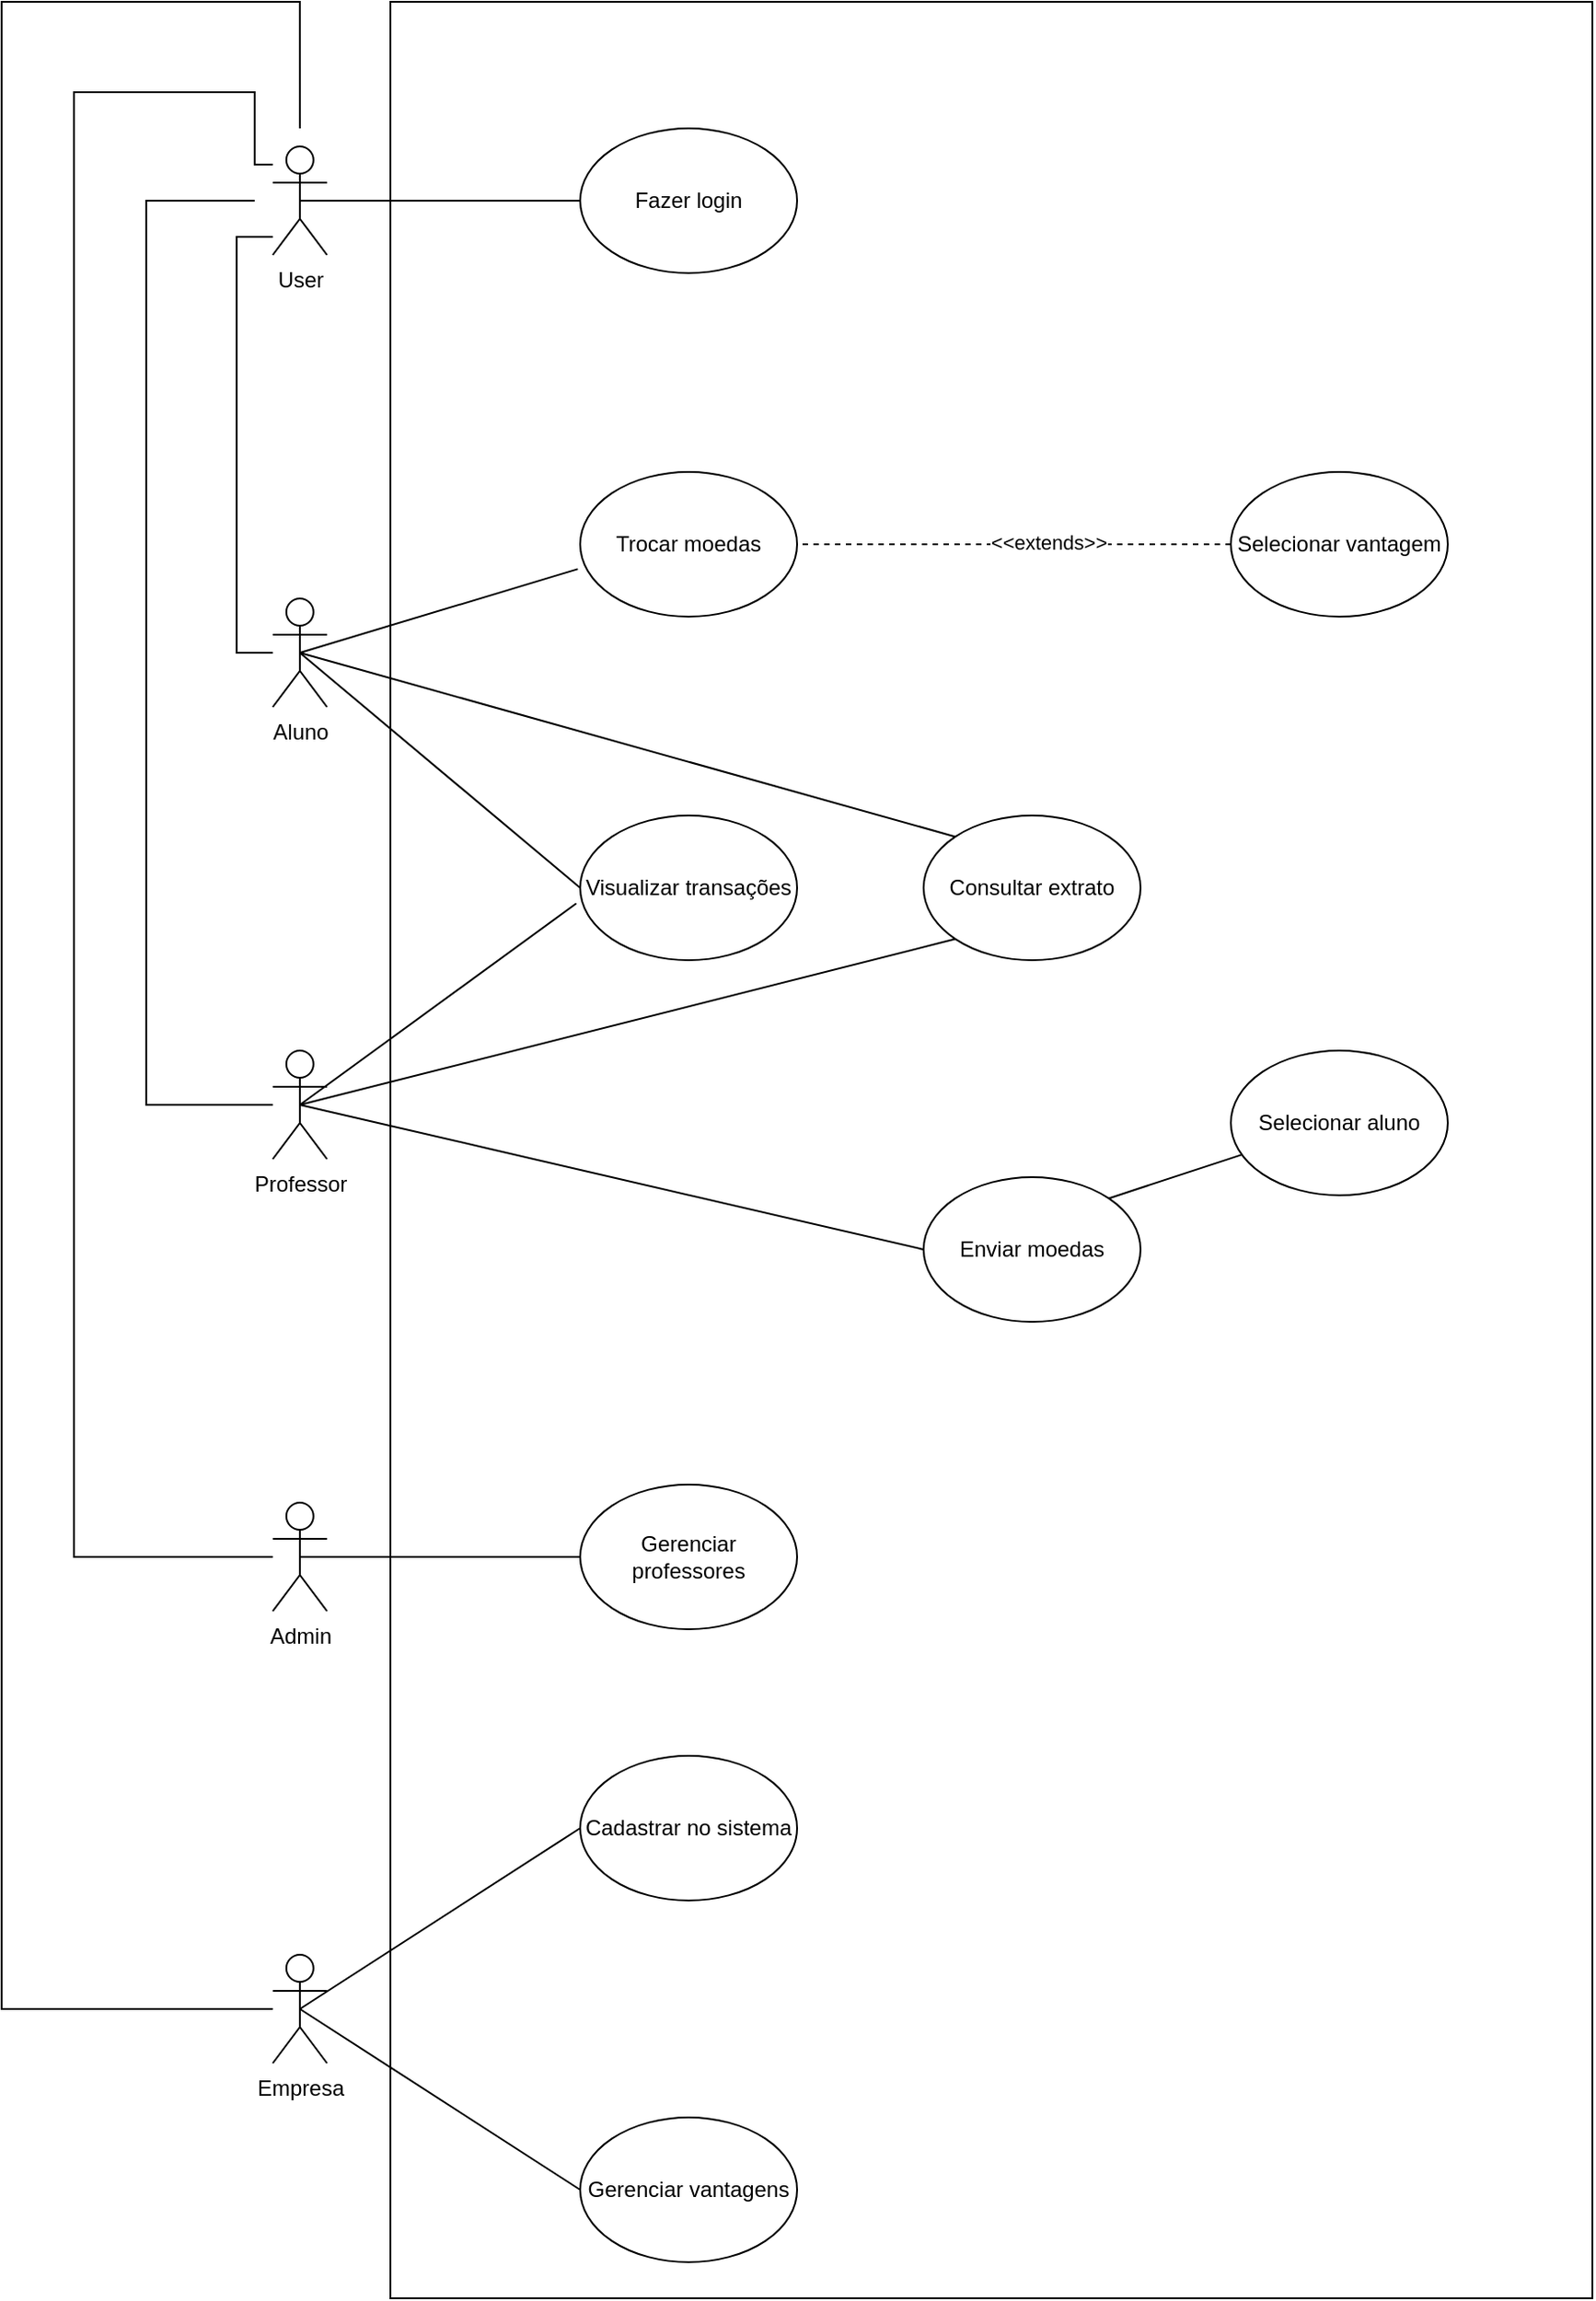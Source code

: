 <mxfile>
    <diagram name="Página-1" id="0O9jW7Vgj1Rz3YdZnh-9">
        <mxGraphModel dx="2619" dy="2503" grid="1" gridSize="10" guides="1" tooltips="1" connect="1" arrows="1" fold="1" page="1" pageScale="1" pageWidth="827" pageHeight="1169" math="0" shadow="0">
            <root>
                <mxCell id="0"/>
                <mxCell id="1" parent="0"/>
                <mxCell id="gTndqexRxWy94c6zoqIW-1" value="User" style="shape=umlActor;verticalLabelPosition=bottom;verticalAlign=top;html=1;outlineConnect=0;" parent="1" vertex="1">
                    <mxGeometry x="-310.08" y="-570" width="30" height="60" as="geometry"/>
                </mxCell>
                <mxCell id="gTndqexRxWy94c6zoqIW-11" style="edgeStyle=orthogonalEdgeStyle;rounded=0;orthogonalLoop=1;jettySize=auto;html=1;entryX=0;entryY=0.5;entryDx=0;entryDy=0;exitX=0.5;exitY=0.5;exitDx=0;exitDy=0;exitPerimeter=0;endArrow=none;endFill=0;" parent="1" source="gTndqexRxWy94c6zoqIW-1" target="gTndqexRxWy94c6zoqIW-10" edge="1">
                    <mxGeometry relative="1" as="geometry"/>
                </mxCell>
                <mxCell id="gTndqexRxWy94c6zoqIW-19" style="rounded=0;orthogonalLoop=1;jettySize=auto;html=1;entryX=-0.011;entryY=0.671;entryDx=0;entryDy=0;entryPerimeter=0;exitX=0.5;exitY=0.5;exitDx=0;exitDy=0;exitPerimeter=0;endArrow=none;endFill=0;" parent="1" source="gTndqexRxWy94c6zoqIW-2" target="gTndqexRxWy94c6zoqIW-21" edge="1">
                    <mxGeometry relative="1" as="geometry">
                        <mxPoint x="-70" y="-310" as="targetPoint"/>
                    </mxGeometry>
                </mxCell>
                <mxCell id="gTndqexRxWy94c6zoqIW-20" style="rounded=0;orthogonalLoop=1;jettySize=auto;html=1;entryX=0;entryY=0.5;entryDx=0;entryDy=0;exitX=0.5;exitY=0.5;exitDx=0;exitDy=0;exitPerimeter=0;endArrow=none;endFill=0;" parent="1" source="gTndqexRxWy94c6zoqIW-2" target="gTndqexRxWy94c6zoqIW-25" edge="1">
                    <mxGeometry relative="1" as="geometry">
                        <mxPoint x="-50" y="-150" as="targetPoint"/>
                    </mxGeometry>
                </mxCell>
                <mxCell id="gTndqexRxWy94c6zoqIW-27" style="rounded=0;orthogonalLoop=1;jettySize=auto;html=1;exitX=0.5;exitY=0.5;exitDx=0;exitDy=0;exitPerimeter=0;entryX=0;entryY=0;entryDx=0;entryDy=0;endArrow=none;endFill=0;" parent="1" source="gTndqexRxWy94c6zoqIW-2" target="gTndqexRxWy94c6zoqIW-13" edge="1">
                    <mxGeometry relative="1" as="geometry">
                        <Array as="points"/>
                    </mxGeometry>
                </mxCell>
                <mxCell id="gTndqexRxWy94c6zoqIW-57" style="rounded=0;orthogonalLoop=1;jettySize=auto;html=1;edgeStyle=orthogonalEdgeStyle;endArrow=none;endFill=0;" parent="1" source="gTndqexRxWy94c6zoqIW-2" target="gTndqexRxWy94c6zoqIW-1" edge="1">
                    <mxGeometry relative="1" as="geometry">
                        <mxPoint x="-340.08" y="-540.0" as="targetPoint"/>
                        <Array as="points">
                            <mxPoint x="-330.08" y="-290"/>
                            <mxPoint x="-330.08" y="-520"/>
                        </Array>
                    </mxGeometry>
                </mxCell>
                <mxCell id="gTndqexRxWy94c6zoqIW-2" value="Aluno" style="shape=umlActor;verticalLabelPosition=bottom;verticalAlign=top;html=1;outlineConnect=0;" parent="1" vertex="1">
                    <mxGeometry x="-310.08" y="-320" width="30" height="60" as="geometry"/>
                </mxCell>
                <mxCell id="gTndqexRxWy94c6zoqIW-12" style="rounded=0;orthogonalLoop=1;jettySize=auto;html=1;entryX=0;entryY=1;entryDx=0;entryDy=0;exitX=0.5;exitY=0.5;exitDx=0;exitDy=0;exitPerimeter=0;endArrow=none;endFill=0;" parent="1" source="gTndqexRxWy94c6zoqIW-3" target="gTndqexRxWy94c6zoqIW-13" edge="1">
                    <mxGeometry relative="1" as="geometry">
                        <mxPoint x="-30" y="-50" as="targetPoint"/>
                        <mxPoint x="-230" y="-50" as="sourcePoint"/>
                    </mxGeometry>
                </mxCell>
                <mxCell id="gTndqexRxWy94c6zoqIW-28" style="rounded=0;orthogonalLoop=1;jettySize=auto;html=1;entryX=0;entryY=0.5;entryDx=0;entryDy=0;exitX=0.5;exitY=0.5;exitDx=0;exitDy=0;exitPerimeter=0;endArrow=none;endFill=0;" parent="1" source="gTndqexRxWy94c6zoqIW-3" target="gTndqexRxWy94c6zoqIW-29" edge="1">
                    <mxGeometry relative="1" as="geometry">
                        <mxPoint x="-80" y="40" as="targetPoint"/>
                    </mxGeometry>
                </mxCell>
                <mxCell id="gTndqexRxWy94c6zoqIW-56" style="edgeStyle=orthogonalEdgeStyle;rounded=0;orthogonalLoop=1;jettySize=auto;html=1;endArrow=none;endFill=0;" parent="1" source="gTndqexRxWy94c6zoqIW-3" edge="1">
                    <mxGeometry relative="1" as="geometry">
                        <mxPoint x="-320.08" y="-540" as="targetPoint"/>
                        <mxPoint x="-320.08" y="-50" as="sourcePoint"/>
                        <Array as="points">
                            <mxPoint x="-380.08" y="-40"/>
                            <mxPoint x="-380.08" y="-540"/>
                            <mxPoint x="-320.08" y="-540"/>
                        </Array>
                    </mxGeometry>
                </mxCell>
                <mxCell id="gTndqexRxWy94c6zoqIW-3" value="Professor" style="shape=umlActor;verticalLabelPosition=bottom;verticalAlign=top;html=1;outlineConnect=0;" parent="1" vertex="1">
                    <mxGeometry x="-310.08" y="-70" width="30" height="60" as="geometry"/>
                </mxCell>
                <mxCell id="gTndqexRxWy94c6zoqIW-14" style="edgeStyle=orthogonalEdgeStyle;rounded=0;orthogonalLoop=1;jettySize=auto;html=1;entryX=0;entryY=0.5;entryDx=0;entryDy=0;exitX=0.5;exitY=0.5;exitDx=0;exitDy=0;exitPerimeter=0;endArrow=none;endFill=0;" parent="1" source="gTndqexRxWy94c6zoqIW-4" target="gTndqexRxWy94c6zoqIW-15" edge="1">
                    <mxGeometry relative="1" as="geometry">
                        <mxPoint x="-30" y="110" as="targetPoint"/>
                    </mxGeometry>
                </mxCell>
                <mxCell id="gTndqexRxWy94c6zoqIW-55" style="edgeStyle=orthogonalEdgeStyle;rounded=0;orthogonalLoop=1;jettySize=auto;html=1;endArrow=none;endFill=0;" parent="1" source="gTndqexRxWy94c6zoqIW-4" target="gTndqexRxWy94c6zoqIW-1" edge="1">
                    <mxGeometry relative="1" as="geometry">
                        <mxPoint x="-320.08" y="-570" as="targetPoint"/>
                        <mxPoint x="-320.08" y="210" as="sourcePoint"/>
                        <Array as="points">
                            <mxPoint x="-420.08" y="210"/>
                            <mxPoint x="-420.08" y="-600"/>
                            <mxPoint x="-320.08" y="-600"/>
                            <mxPoint x="-320.08" y="-560"/>
                        </Array>
                    </mxGeometry>
                </mxCell>
                <mxCell id="gTndqexRxWy94c6zoqIW-4" value="Admin" style="shape=umlActor;verticalLabelPosition=bottom;verticalAlign=top;html=1;outlineConnect=0;" parent="1" vertex="1">
                    <mxGeometry x="-310.08" y="180" width="30" height="60" as="geometry"/>
                </mxCell>
                <mxCell id="gTndqexRxWy94c6zoqIW-34" style="rounded=0;orthogonalLoop=1;jettySize=auto;html=1;entryX=0;entryY=0.5;entryDx=0;entryDy=0;exitX=0.5;exitY=0.5;exitDx=0;exitDy=0;exitPerimeter=0;endArrow=none;endFill=0;" parent="1" source="gTndqexRxWy94c6zoqIW-5" target="gTndqexRxWy94c6zoqIW-35" edge="1">
                    <mxGeometry relative="1" as="geometry">
                        <mxPoint x="-90" y="340" as="targetPoint"/>
                    </mxGeometry>
                </mxCell>
                <mxCell id="gTndqexRxWy94c6zoqIW-39" style="rounded=0;orthogonalLoop=1;jettySize=auto;html=1;entryX=0;entryY=0.5;entryDx=0;entryDy=0;exitX=0.5;exitY=0.5;exitDx=0;exitDy=0;exitPerimeter=0;endArrow=none;endFill=0;" parent="1" source="gTndqexRxWy94c6zoqIW-5" target="gTndqexRxWy94c6zoqIW-38" edge="1">
                    <mxGeometry relative="1" as="geometry"/>
                </mxCell>
                <mxCell id="gTndqexRxWy94c6zoqIW-52" style="edgeStyle=orthogonalEdgeStyle;rounded=0;orthogonalLoop=1;jettySize=auto;html=1;endArrow=none;endFill=0;" parent="1" source="gTndqexRxWy94c6zoqIW-5" edge="1">
                    <mxGeometry relative="1" as="geometry">
                        <mxPoint x="-295.08" y="-580" as="targetPoint"/>
                        <mxPoint x="-395.08" y="460" as="sourcePoint"/>
                        <Array as="points">
                            <mxPoint x="-460.08" y="460"/>
                            <mxPoint x="-460.08" y="-650"/>
                            <mxPoint x="-295.08" y="-650"/>
                        </Array>
                    </mxGeometry>
                </mxCell>
                <mxCell id="gTndqexRxWy94c6zoqIW-5" value="Empresa" style="shape=umlActor;verticalLabelPosition=bottom;verticalAlign=top;html=1;outlineConnect=0;" parent="1" vertex="1">
                    <mxGeometry x="-310.08" y="430" width="30" height="60" as="geometry"/>
                </mxCell>
                <mxCell id="gTndqexRxWy94c6zoqIW-10" value="Fazer login" style="ellipse;whiteSpace=wrap;html=1;" parent="1" vertex="1">
                    <mxGeometry x="-140" y="-580" width="120" height="80" as="geometry"/>
                </mxCell>
                <mxCell id="gTndqexRxWy94c6zoqIW-13" value="Consultar extrato" style="ellipse;whiteSpace=wrap;html=1;" parent="1" vertex="1">
                    <mxGeometry x="50" y="-200" width="120" height="80" as="geometry"/>
                </mxCell>
                <mxCell id="gTndqexRxWy94c6zoqIW-15" value="Gerenciar professores" style="ellipse;whiteSpace=wrap;html=1;" parent="1" vertex="1">
                    <mxGeometry x="-140" y="170" width="120" height="80" as="geometry"/>
                </mxCell>
                <mxCell id="gTndqexRxWy94c6zoqIW-21" value="Trocar moedas" style="ellipse;whiteSpace=wrap;html=1;" parent="1" vertex="1">
                    <mxGeometry x="-140" y="-390" width="120" height="80" as="geometry"/>
                </mxCell>
                <mxCell id="gTndqexRxWy94c6zoqIW-24" style="edgeStyle=orthogonalEdgeStyle;rounded=0;orthogonalLoop=1;jettySize=auto;html=1;exitX=0;exitY=0.5;exitDx=0;exitDy=0;entryX=1;entryY=0.5;entryDx=0;entryDy=0;dashed=1;endArrow=none;endFill=0;" parent="1" source="gTndqexRxWy94c6zoqIW-23" target="gTndqexRxWy94c6zoqIW-21" edge="1">
                    <mxGeometry relative="1" as="geometry"/>
                </mxCell>
                <mxCell id="gTndqexRxWy94c6zoqIW-49" value="&amp;lt;&amp;lt;extends&amp;gt;&amp;gt;" style="edgeLabel;html=1;align=center;verticalAlign=middle;resizable=0;points=[];" parent="gTndqexRxWy94c6zoqIW-24" vertex="1" connectable="0">
                    <mxGeometry x="-0.154" y="-1" relative="1" as="geometry">
                        <mxPoint as="offset"/>
                    </mxGeometry>
                </mxCell>
                <mxCell id="gTndqexRxWy94c6zoqIW-23" value="Selecionar vantagem" style="ellipse;whiteSpace=wrap;html=1;" parent="1" vertex="1">
                    <mxGeometry x="220" y="-390" width="120" height="80" as="geometry"/>
                </mxCell>
                <mxCell id="gTndqexRxWy94c6zoqIW-25" value="Visualizar transações" style="ellipse;whiteSpace=wrap;html=1;" parent="1" vertex="1">
                    <mxGeometry x="-140" y="-200" width="120" height="80" as="geometry"/>
                </mxCell>
                <mxCell id="gTndqexRxWy94c6zoqIW-26" style="rounded=0;orthogonalLoop=1;jettySize=auto;html=1;entryX=-0.018;entryY=0.608;entryDx=0;entryDy=0;entryPerimeter=0;exitX=0.5;exitY=0.5;exitDx=0;exitDy=0;exitPerimeter=0;endArrow=none;endFill=0;" parent="1" source="gTndqexRxWy94c6zoqIW-3" target="gTndqexRxWy94c6zoqIW-25" edge="1">
                    <mxGeometry relative="1" as="geometry"/>
                </mxCell>
                <mxCell id="gTndqexRxWy94c6zoqIW-29" value="Enviar moedas" style="ellipse;whiteSpace=wrap;html=1;" parent="1" vertex="1">
                    <mxGeometry x="50" width="120" height="80" as="geometry"/>
                </mxCell>
                <mxCell id="gTndqexRxWy94c6zoqIW-32" style="rounded=0;orthogonalLoop=1;jettySize=auto;html=1;entryX=1;entryY=0;entryDx=0;entryDy=0;endArrow=none;endFill=0;" parent="1" source="gTndqexRxWy94c6zoqIW-30" target="gTndqexRxWy94c6zoqIW-29" edge="1">
                    <mxGeometry relative="1" as="geometry"/>
                </mxCell>
                <mxCell id="gTndqexRxWy94c6zoqIW-30" value="Selecionar aluno" style="ellipse;whiteSpace=wrap;html=1;" parent="1" vertex="1">
                    <mxGeometry x="220" y="-70" width="120" height="80" as="geometry"/>
                </mxCell>
                <mxCell id="gTndqexRxWy94c6zoqIW-35" value="Cadastrar no sistema" style="ellipse;whiteSpace=wrap;html=1;" parent="1" vertex="1">
                    <mxGeometry x="-140" y="320" width="120" height="80" as="geometry"/>
                </mxCell>
                <mxCell id="gTndqexRxWy94c6zoqIW-38" value="Gerenciar vantagens" style="ellipse;whiteSpace=wrap;html=1;" parent="1" vertex="1">
                    <mxGeometry x="-140" y="520" width="120" height="80" as="geometry"/>
                </mxCell>
                <mxCell id="3" value="" style="rounded=0;whiteSpace=wrap;html=1;fillColor=none;" vertex="1" parent="1">
                    <mxGeometry x="-245" y="-650" width="665" height="1270" as="geometry"/>
                </mxCell>
            </root>
        </mxGraphModel>
    </diagram>
</mxfile>